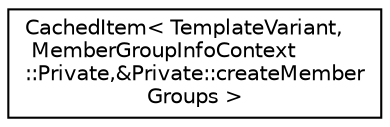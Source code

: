 digraph "Graphical Class Hierarchy"
{
 // LATEX_PDF_SIZE
  edge [fontname="Helvetica",fontsize="10",labelfontname="Helvetica",labelfontsize="10"];
  node [fontname="Helvetica",fontsize="10",shape=record];
  rankdir="LR";
  Node0 [label="CachedItem\< TemplateVariant,\l MemberGroupInfoContext\l::Private,&Private::createMember\lGroups \>",height=0.2,width=0.4,color="black", fillcolor="white", style="filled",URL="$classCachedItem.html",tooltip=" "];
}

